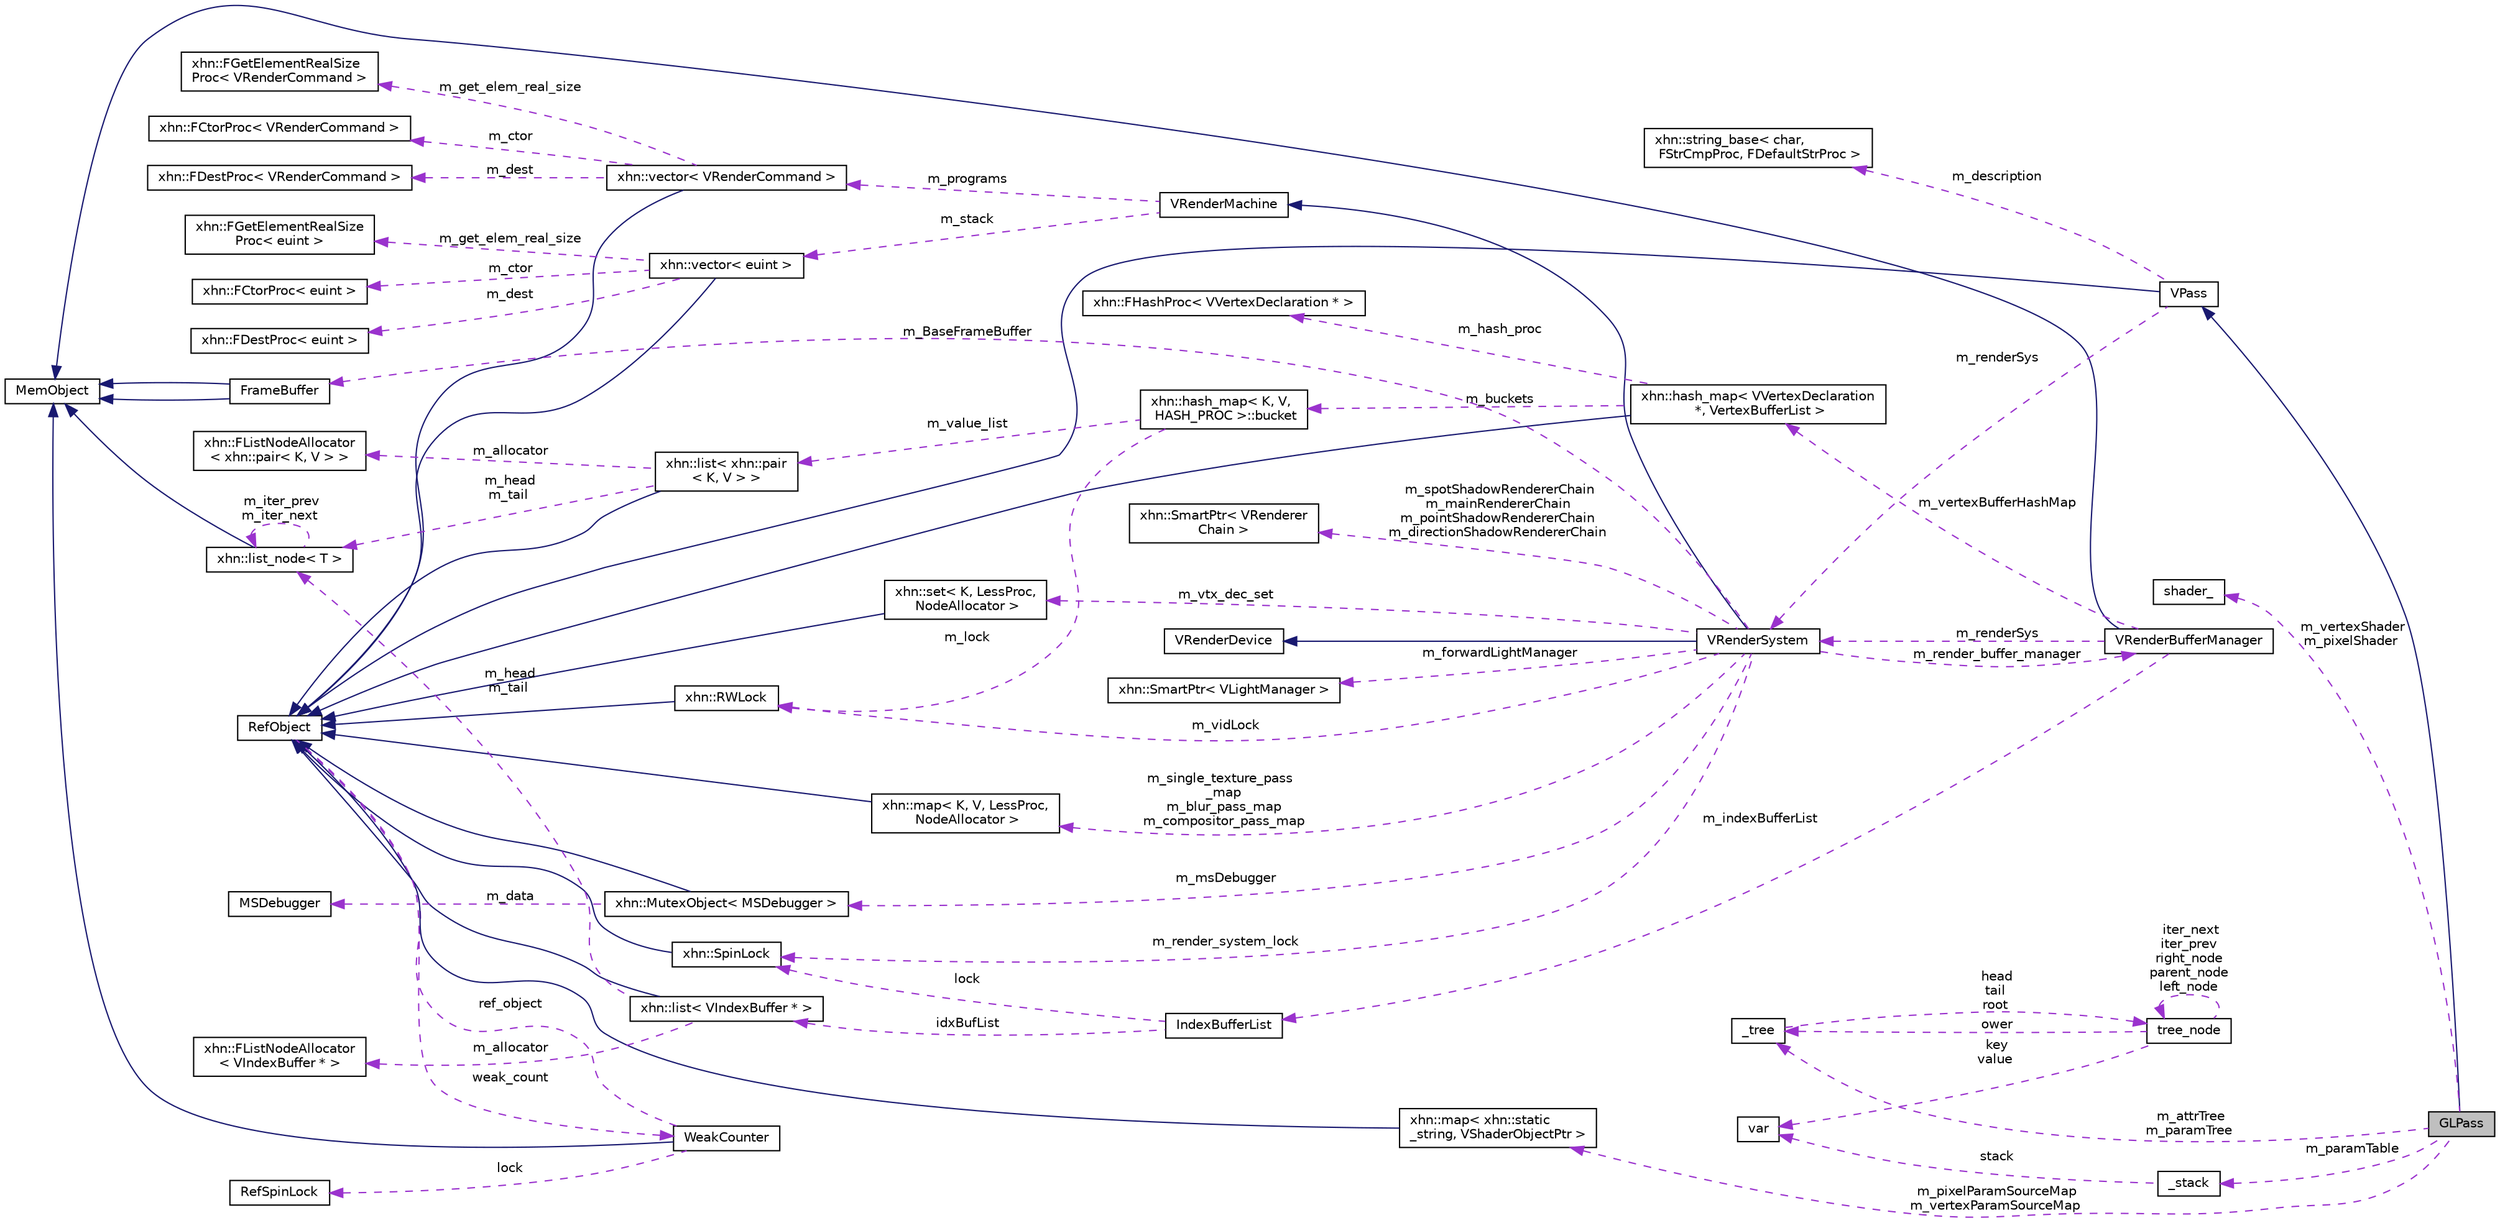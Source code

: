 digraph "GLPass"
{
  edge [fontname="Helvetica",fontsize="10",labelfontname="Helvetica",labelfontsize="10"];
  node [fontname="Helvetica",fontsize="10",shape=record];
  rankdir="LR";
  Node1 [label="GLPass",height=0.2,width=0.4,color="black", fillcolor="grey75", style="filled", fontcolor="black"];
  Node2 -> Node1 [dir="back",color="midnightblue",fontsize="10",style="solid",fontname="Helvetica"];
  Node2 [label="VPass",height=0.2,width=0.4,color="black", fillcolor="white", style="filled",URL="$class_v_pass.html"];
  Node3 -> Node2 [dir="back",color="midnightblue",fontsize="10",style="solid",fontname="Helvetica"];
  Node3 [label="RefObject",height=0.2,width=0.4,color="black", fillcolor="white", style="filled",URL="$class_ref_object.html"];
  Node4 -> Node3 [dir="back",color="darkorchid3",fontsize="10",style="dashed",label=" weak_count" ,fontname="Helvetica"];
  Node4 [label="WeakCounter",height=0.2,width=0.4,color="black", fillcolor="white", style="filled",URL="$class_weak_counter.html",tooltip="WeakCounter. "];
  Node5 -> Node4 [dir="back",color="midnightblue",fontsize="10",style="solid",fontname="Helvetica"];
  Node5 [label="MemObject",height=0.2,width=0.4,color="black", fillcolor="white", style="filled",URL="$class_mem_object.html"];
  Node6 -> Node4 [dir="back",color="darkorchid3",fontsize="10",style="dashed",label=" lock" ,fontname="Helvetica"];
  Node6 [label="RefSpinLock",height=0.2,width=0.4,color="black", fillcolor="white", style="filled",URL="$class_ref_spin_lock.html"];
  Node3 -> Node4 [dir="back",color="darkorchid3",fontsize="10",style="dashed",label=" ref_object" ,fontname="Helvetica"];
  Node7 -> Node2 [dir="back",color="darkorchid3",fontsize="10",style="dashed",label=" m_description" ,fontname="Helvetica"];
  Node7 [label="xhn::string_base\< char,\l FStrCmpProc, FDefaultStrProc \>",height=0.2,width=0.4,color="black", fillcolor="white", style="filled",URL="$classxhn_1_1string__base.html"];
  Node8 -> Node2 [dir="back",color="darkorchid3",fontsize="10",style="dashed",label=" m_renderSys" ,fontname="Helvetica"];
  Node8 [label="VRenderSystem",height=0.2,width=0.4,color="black", fillcolor="white", style="filled",URL="$class_v_render_system.html",tooltip="VRenderSystem 渲染系统 "];
  Node9 -> Node8 [dir="back",color="midnightblue",fontsize="10",style="solid",fontname="Helvetica"];
  Node9 [label="VRenderMachine",height=0.2,width=0.4,color="black", fillcolor="white", style="filled",URL="$class_v_render_machine.html"];
  Node10 -> Node9 [dir="back",color="darkorchid3",fontsize="10",style="dashed",label=" m_programs" ,fontname="Helvetica"];
  Node10 [label="xhn::vector\< VRenderCommand \>",height=0.2,width=0.4,color="black", fillcolor="white", style="filled",URL="$classxhn_1_1vector.html"];
  Node3 -> Node10 [dir="back",color="midnightblue",fontsize="10",style="solid",fontname="Helvetica"];
  Node11 -> Node10 [dir="back",color="darkorchid3",fontsize="10",style="dashed",label=" m_ctor" ,fontname="Helvetica"];
  Node11 [label="xhn::FCtorProc\< VRenderCommand \>",height=0.2,width=0.4,color="black", fillcolor="white", style="filled",URL="$structxhn_1_1_f_ctor_proc.html"];
  Node12 -> Node10 [dir="back",color="darkorchid3",fontsize="10",style="dashed",label=" m_dest" ,fontname="Helvetica"];
  Node12 [label="xhn::FDestProc\< VRenderCommand \>",height=0.2,width=0.4,color="black", fillcolor="white", style="filled",URL="$structxhn_1_1_f_dest_proc.html"];
  Node13 -> Node10 [dir="back",color="darkorchid3",fontsize="10",style="dashed",label=" m_get_elem_real_size" ,fontname="Helvetica"];
  Node13 [label="xhn::FGetElementRealSize\lProc\< VRenderCommand \>",height=0.2,width=0.4,color="black", fillcolor="white", style="filled",URL="$structxhn_1_1_f_get_element_real_size_proc.html"];
  Node14 -> Node9 [dir="back",color="darkorchid3",fontsize="10",style="dashed",label=" m_stack" ,fontname="Helvetica"];
  Node14 [label="xhn::vector\< euint \>",height=0.2,width=0.4,color="black", fillcolor="white", style="filled",URL="$classxhn_1_1vector.html"];
  Node3 -> Node14 [dir="back",color="midnightblue",fontsize="10",style="solid",fontname="Helvetica"];
  Node15 -> Node14 [dir="back",color="darkorchid3",fontsize="10",style="dashed",label=" m_get_elem_real_size" ,fontname="Helvetica"];
  Node15 [label="xhn::FGetElementRealSize\lProc\< euint \>",height=0.2,width=0.4,color="black", fillcolor="white", style="filled",URL="$structxhn_1_1_f_get_element_real_size_proc.html"];
  Node16 -> Node14 [dir="back",color="darkorchid3",fontsize="10",style="dashed",label=" m_ctor" ,fontname="Helvetica"];
  Node16 [label="xhn::FCtorProc\< euint \>",height=0.2,width=0.4,color="black", fillcolor="white", style="filled",URL="$structxhn_1_1_f_ctor_proc.html"];
  Node17 -> Node14 [dir="back",color="darkorchid3",fontsize="10",style="dashed",label=" m_dest" ,fontname="Helvetica"];
  Node17 [label="xhn::FDestProc\< euint \>",height=0.2,width=0.4,color="black", fillcolor="white", style="filled",URL="$structxhn_1_1_f_dest_proc.html"];
  Node18 -> Node8 [dir="back",color="midnightblue",fontsize="10",style="solid",fontname="Helvetica"];
  Node18 [label="VRenderDevice",height=0.2,width=0.4,color="black", fillcolor="white", style="filled",URL="$class_v_render_device.html"];
  Node19 -> Node8 [dir="back",color="darkorchid3",fontsize="10",style="dashed",label=" m_vidLock" ,fontname="Helvetica"];
  Node19 [label="xhn::RWLock",height=0.2,width=0.4,color="black", fillcolor="white", style="filled",URL="$classxhn_1_1_r_w_lock.html",tooltip="RWLock. "];
  Node3 -> Node19 [dir="back",color="midnightblue",fontsize="10",style="solid",fontname="Helvetica"];
  Node20 -> Node8 [dir="back",color="darkorchid3",fontsize="10",style="dashed",label=" m_render_buffer_manager" ,fontname="Helvetica"];
  Node20 [label="VRenderBufferManager",height=0.2,width=0.4,color="black", fillcolor="white", style="filled",URL="$class_v_render_buffer_manager.html",tooltip="VRenderBufferManager 渲染缓冲管理器 "];
  Node5 -> Node20 [dir="back",color="midnightblue",fontsize="10",style="solid",fontname="Helvetica"];
  Node21 -> Node20 [dir="back",color="darkorchid3",fontsize="10",style="dashed",label=" m_vertexBufferHashMap" ,fontname="Helvetica"];
  Node21 [label="xhn::hash_map\< VVertexDeclaration\l *, VertexBufferList \>",height=0.2,width=0.4,color="black", fillcolor="white", style="filled",URL="$classxhn_1_1hash__map.html"];
  Node3 -> Node21 [dir="back",color="midnightblue",fontsize="10",style="solid",fontname="Helvetica"];
  Node22 -> Node21 [dir="back",color="darkorchid3",fontsize="10",style="dashed",label=" m_hash_proc" ,fontname="Helvetica"];
  Node22 [label="xhn::FHashProc\< VVertexDeclaration * \>",height=0.2,width=0.4,color="black", fillcolor="white", style="filled",URL="$structxhn_1_1_f_hash_proc.html"];
  Node23 -> Node21 [dir="back",color="darkorchid3",fontsize="10",style="dashed",label=" m_buckets" ,fontname="Helvetica"];
  Node23 [label="xhn::hash_map\< K, V,\l HASH_PROC \>::bucket",height=0.2,width=0.4,color="black", fillcolor="white", style="filled",URL="$classxhn_1_1hash__map_1_1bucket.html"];
  Node19 -> Node23 [dir="back",color="darkorchid3",fontsize="10",style="dashed",label=" m_lock" ,fontname="Helvetica"];
  Node24 -> Node23 [dir="back",color="darkorchid3",fontsize="10",style="dashed",label=" m_value_list" ,fontname="Helvetica"];
  Node24 [label="xhn::list\< xhn::pair\l\< K, V \> \>",height=0.2,width=0.4,color="black", fillcolor="white", style="filled",URL="$classxhn_1_1list.html"];
  Node3 -> Node24 [dir="back",color="midnightblue",fontsize="10",style="solid",fontname="Helvetica"];
  Node25 -> Node24 [dir="back",color="darkorchid3",fontsize="10",style="dashed",label=" m_allocator" ,fontname="Helvetica"];
  Node25 [label="xhn::FListNodeAllocator\l\< xhn::pair\< K, V \> \>",height=0.2,width=0.4,color="black", fillcolor="white", style="filled",URL="$classxhn_1_1_f_list_node_allocator.html"];
  Node26 -> Node24 [dir="back",color="darkorchid3",fontsize="10",style="dashed",label=" m_head\nm_tail" ,fontname="Helvetica"];
  Node26 [label="xhn::list_node\< T \>",height=0.2,width=0.4,color="black", fillcolor="white", style="filled",URL="$classxhn_1_1list__node.html"];
  Node5 -> Node26 [dir="back",color="midnightblue",fontsize="10",style="solid",fontname="Helvetica"];
  Node26 -> Node26 [dir="back",color="darkorchid3",fontsize="10",style="dashed",label=" m_iter_prev\nm_iter_next" ,fontname="Helvetica"];
  Node8 -> Node20 [dir="back",color="darkorchid3",fontsize="10",style="dashed",label=" m_renderSys" ,fontname="Helvetica"];
  Node27 -> Node20 [dir="back",color="darkorchid3",fontsize="10",style="dashed",label=" m_indexBufferList" ,fontname="Helvetica"];
  Node27 [label="IndexBufferList",height=0.2,width=0.4,color="black", fillcolor="white", style="filled",URL="$struct_index_buffer_list.html"];
  Node28 -> Node27 [dir="back",color="darkorchid3",fontsize="10",style="dashed",label=" lock" ,fontname="Helvetica"];
  Node28 [label="xhn::SpinLock",height=0.2,width=0.4,color="black", fillcolor="white", style="filled",URL="$classxhn_1_1_spin_lock.html",tooltip="SpinLock. "];
  Node3 -> Node28 [dir="back",color="midnightblue",fontsize="10",style="solid",fontname="Helvetica"];
  Node29 -> Node27 [dir="back",color="darkorchid3",fontsize="10",style="dashed",label=" idxBufList" ,fontname="Helvetica"];
  Node29 [label="xhn::list\< VIndexBuffer * \>",height=0.2,width=0.4,color="black", fillcolor="white", style="filled",URL="$classxhn_1_1list.html"];
  Node3 -> Node29 [dir="back",color="midnightblue",fontsize="10",style="solid",fontname="Helvetica"];
  Node30 -> Node29 [dir="back",color="darkorchid3",fontsize="10",style="dashed",label=" m_allocator" ,fontname="Helvetica"];
  Node30 [label="xhn::FListNodeAllocator\l\< VIndexBuffer * \>",height=0.2,width=0.4,color="black", fillcolor="white", style="filled",URL="$classxhn_1_1_f_list_node_allocator.html"];
  Node26 -> Node29 [dir="back",color="darkorchid3",fontsize="10",style="dashed",label=" m_head\nm_tail" ,fontname="Helvetica"];
  Node31 -> Node8 [dir="back",color="darkorchid3",fontsize="10",style="dashed",label=" m_BaseFrameBuffer" ,fontname="Helvetica"];
  Node31 [label="FrameBuffer",height=0.2,width=0.4,color="black", fillcolor="white", style="filled",URL="$class_frame_buffer.html",tooltip="FrameBuffer 帧缓冲 "];
  Node5 -> Node31 [dir="back",color="midnightblue",fontsize="10",style="solid",fontname="Helvetica"];
  Node5 -> Node31 [dir="back",color="midnightblue",fontsize="10",style="solid",fontname="Helvetica"];
  Node32 -> Node8 [dir="back",color="darkorchid3",fontsize="10",style="dashed",label=" m_msDebugger" ,fontname="Helvetica"];
  Node32 [label="xhn::MutexObject\< MSDebugger \>",height=0.2,width=0.4,color="black", fillcolor="white", style="filled",URL="$classxhn_1_1_mutex_object.html"];
  Node3 -> Node32 [dir="back",color="midnightblue",fontsize="10",style="solid",fontname="Helvetica"];
  Node33 -> Node32 [dir="back",color="darkorchid3",fontsize="10",style="dashed",label=" m_data" ,fontname="Helvetica"];
  Node33 [label="MSDebugger",height=0.2,width=0.4,color="black", fillcolor="white", style="filled",URL="$class_m_s_debugger.html"];
  Node34 -> Node8 [dir="back",color="darkorchid3",fontsize="10",style="dashed",label=" m_single_texture_pass\l_map\nm_blur_pass_map\nm_compositor_pass_map" ,fontname="Helvetica"];
  Node34 [label="xhn::map\< K, V, LessProc,\l NodeAllocator \>",height=0.2,width=0.4,color="black", fillcolor="white", style="filled",URL="$classxhn_1_1map.html"];
  Node3 -> Node34 [dir="back",color="midnightblue",fontsize="10",style="solid",fontname="Helvetica"];
  Node35 -> Node8 [dir="back",color="darkorchid3",fontsize="10",style="dashed",label=" m_vtx_dec_set" ,fontname="Helvetica"];
  Node35 [label="xhn::set\< K, LessProc,\l NodeAllocator \>",height=0.2,width=0.4,color="black", fillcolor="white", style="filled",URL="$classxhn_1_1set.html"];
  Node3 -> Node35 [dir="back",color="midnightblue",fontsize="10",style="solid",fontname="Helvetica"];
  Node28 -> Node8 [dir="back",color="darkorchid3",fontsize="10",style="dashed",label=" m_render_system_lock" ,fontname="Helvetica"];
  Node36 -> Node8 [dir="back",color="darkorchid3",fontsize="10",style="dashed",label=" m_spotShadowRendererChain\nm_mainRendererChain\nm_pointShadowRendererChain\nm_directionShadowRendererChain" ,fontname="Helvetica"];
  Node36 [label="xhn::SmartPtr\< VRenderer\lChain \>",height=0.2,width=0.4,color="black", fillcolor="white", style="filled",URL="$classxhn_1_1_smart_ptr.html"];
  Node37 -> Node8 [dir="back",color="darkorchid3",fontsize="10",style="dashed",label=" m_forwardLightManager" ,fontname="Helvetica"];
  Node37 [label="xhn::SmartPtr\< VLightManager \>",height=0.2,width=0.4,color="black", fillcolor="white", style="filled",URL="$classxhn_1_1_smart_ptr.html"];
  Node38 -> Node1 [dir="back",color="darkorchid3",fontsize="10",style="dashed",label=" m_vertexShader\nm_pixelShader" ,fontname="Helvetica"];
  Node38 [label="shader_",height=0.2,width=0.4,color="black", fillcolor="white", style="filled",URL="$structshader__.html"];
  Node39 -> Node1 [dir="back",color="darkorchid3",fontsize="10",style="dashed",label=" m_pixelParamSourceMap\nm_vertexParamSourceMap" ,fontname="Helvetica"];
  Node39 [label="xhn::map\< xhn::static\l_string, VShaderObjectPtr \>",height=0.2,width=0.4,color="black", fillcolor="white", style="filled",URL="$classxhn_1_1map.html"];
  Node3 -> Node39 [dir="back",color="midnightblue",fontsize="10",style="solid",fontname="Helvetica"];
  Node40 -> Node1 [dir="back",color="darkorchid3",fontsize="10",style="dashed",label=" m_attrTree\nm_paramTree" ,fontname="Helvetica"];
  Node40 [label="_tree",height=0.2,width=0.4,color="black", fillcolor="white", style="filled",URL="$struct__tree.html"];
  Node41 -> Node40 [dir="back",color="darkorchid3",fontsize="10",style="dashed",label=" head\ntail\nroot" ,fontname="Helvetica"];
  Node41 [label="tree_node",height=0.2,width=0.4,color="black", fillcolor="white", style="filled",URL="$structtree__node.html"];
  Node41 -> Node41 [dir="back",color="darkorchid3",fontsize="10",style="dashed",label=" iter_next\niter_prev\nright_node\nparent_node\nleft_node" ,fontname="Helvetica"];
  Node40 -> Node41 [dir="back",color="darkorchid3",fontsize="10",style="dashed",label=" ower" ,fontname="Helvetica"];
  Node42 -> Node41 [dir="back",color="darkorchid3",fontsize="10",style="dashed",label=" key\nvalue" ,fontname="Helvetica"];
  Node42 [label="var",height=0.2,width=0.4,color="black", fillcolor="white", style="filled",URL="$unionvar.html"];
  Node43 -> Node1 [dir="back",color="darkorchid3",fontsize="10",style="dashed",label=" m_paramTable" ,fontname="Helvetica"];
  Node43 [label="_stack",height=0.2,width=0.4,color="black", fillcolor="white", style="filled",URL="$struct__stack.html"];
  Node42 -> Node43 [dir="back",color="darkorchid3",fontsize="10",style="dashed",label=" stack" ,fontname="Helvetica"];
}
